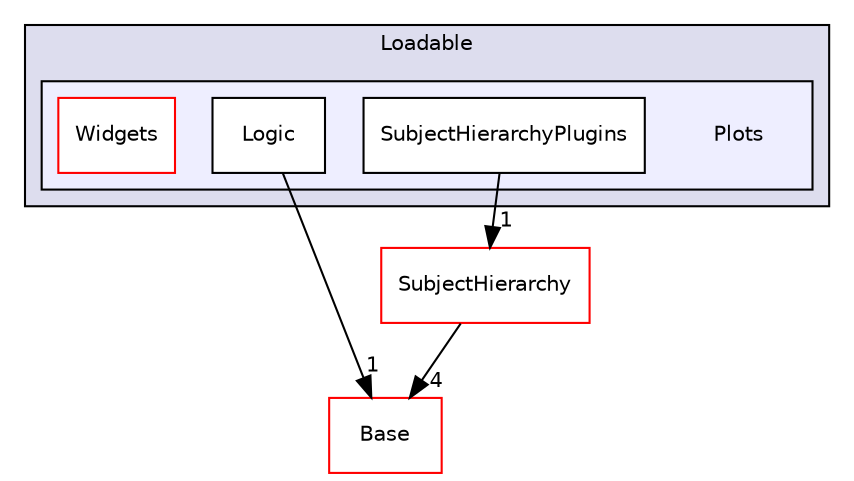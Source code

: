 digraph "Modules/Loadable/Plots" {
  bgcolor=transparent;
  compound=true
  node [ fontsize="10", fontname="Helvetica"];
  edge [ labelfontsize="10", labelfontname="Helvetica"];
  subgraph clusterdir_d01fdafe93af837a1755aeb3a6390699 {
    graph [ bgcolor="#ddddee", pencolor="black", label="Loadable" fontname="Helvetica", fontsize="10", URL="dir_d01fdafe93af837a1755aeb3a6390699.html"]
  subgraph clusterdir_f58a126368aaa89a5668c0363c66e20a {
    graph [ bgcolor="#eeeeff", pencolor="black", label="" URL="dir_f58a126368aaa89a5668c0363c66e20a.html"];
    dir_f58a126368aaa89a5668c0363c66e20a [shape=plaintext label="Plots"];
    dir_2f9fe6cd3d3d9b05961b703cbaa0bdfc [shape=box label="Logic" color="black" fillcolor="white" style="filled" URL="dir_2f9fe6cd3d3d9b05961b703cbaa0bdfc.html"];
    dir_be85cb3f1050988d40f4735736130c3d [shape=box label="SubjectHierarchyPlugins" color="black" fillcolor="white" style="filled" URL="dir_be85cb3f1050988d40f4735736130c3d.html"];
    dir_674af5575df0b90e9c526f543b9c4adb [shape=box label="Widgets" color="red" fillcolor="white" style="filled" URL="dir_674af5575df0b90e9c526f543b9c4adb.html"];
  }
  }
  dir_628593db0cdce5a76fb85526ae5aa762 [shape=box label="Base" color="red" URL="dir_628593db0cdce5a76fb85526ae5aa762.html"];
  dir_1694c2d71873d62d036e188d77c435ae [shape=box label="SubjectHierarchy" color="red" URL="dir_1694c2d71873d62d036e188d77c435ae.html"];
  dir_2f9fe6cd3d3d9b05961b703cbaa0bdfc->dir_628593db0cdce5a76fb85526ae5aa762 [headlabel="1", labeldistance=1.5 headhref="dir_000082_000002.html"];
  dir_1694c2d71873d62d036e188d77c435ae->dir_628593db0cdce5a76fb85526ae5aa762 [headlabel="4", labeldistance=1.5 headhref="dir_000102_000002.html"];
  dir_be85cb3f1050988d40f4735736130c3d->dir_1694c2d71873d62d036e188d77c435ae [headlabel="1", labeldistance=1.5 headhref="dir_000083_000102.html"];
}
